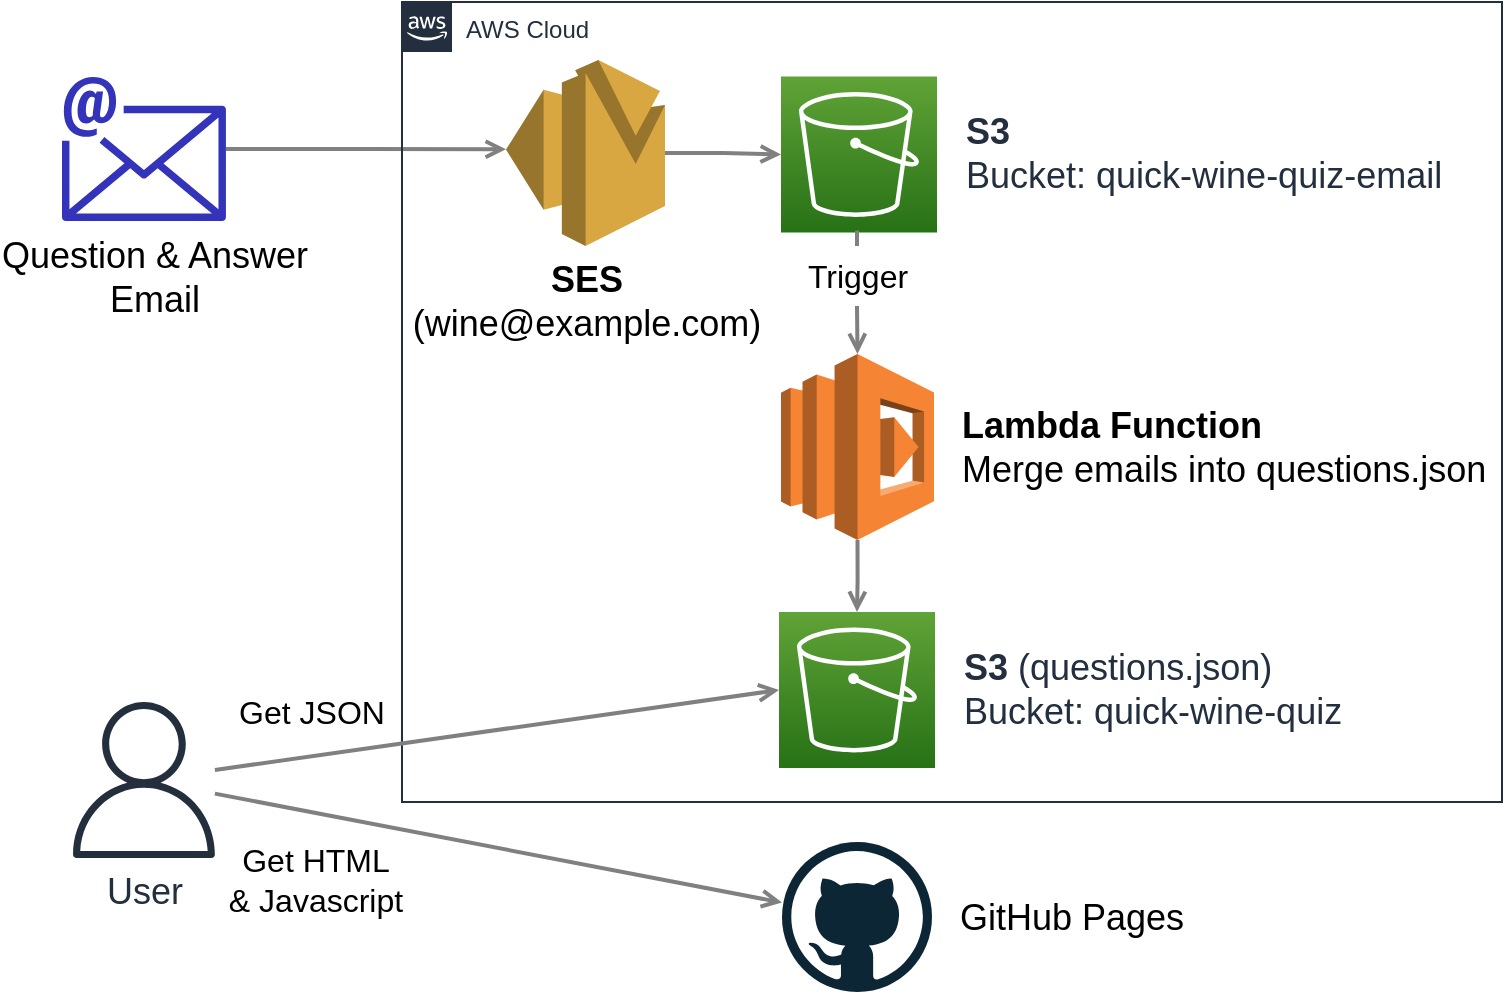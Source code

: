 <mxfile version="21.0.6" type="device"><diagram id="Ht1M8jgEwFfnCIfOTk4-" name="Page-1"><mxGraphModel dx="2074" dy="1155" grid="1" gridSize="10" guides="1" tooltips="1" connect="1" arrows="1" fold="1" page="1" pageScale="1" pageWidth="1169" pageHeight="827" math="0" shadow="0"><root><mxCell id="0"/><mxCell id="1" parent="0"/><mxCell id="UEzPUAAOIrF-is8g5C7q-233" style="edgeStyle=orthogonalEdgeStyle;rounded=0;orthogonalLoop=1;jettySize=auto;html=1;startArrow=none;startFill=0;endArrow=open;endFill=0;strokeColor=#808080;strokeWidth=2;entryX=0;entryY=0.48;entryDx=0;entryDy=0;entryPerimeter=0;" parent="1" source="UEzPUAAOIrF-is8g5C7q-210" target="K0QCK41EsSmqYXT6WE8Q-5" edge="1"><mxGeometry relative="1" as="geometry"/></mxCell><mxCell id="UEzPUAAOIrF-is8g5C7q-205" value="AWS Cloud" style="points=[[0,0],[0.25,0],[0.5,0],[0.75,0],[1,0],[1,0.25],[1,0.5],[1,0.75],[1,1],[0.75,1],[0.5,1],[0.25,1],[0,1],[0,0.75],[0,0.5],[0,0.25]];outlineConnect=0;gradientColor=none;html=1;whiteSpace=wrap;fontSize=12;fontStyle=0;shape=mxgraph.aws4.group;grIcon=mxgraph.aws4.group_aws_cloud_alt;strokeColor=#232F3E;fillColor=none;verticalAlign=top;align=left;spacingLeft=30;fontColor=#232F3E;dashed=0;labelBackgroundColor=#ffffff;container=1;pointerEvents=0;collapsible=0;recursiveResize=0;" parent="1" vertex="1"><mxGeometry x="250" y="80" width="550" height="400" as="geometry"/></mxCell><mxCell id="K0QCK41EsSmqYXT6WE8Q-1" value="User" style="sketch=0;outlineConnect=0;fontColor=#232F3E;gradientColor=none;fillColor=#232F3D;strokeColor=none;dashed=0;verticalLabelPosition=bottom;verticalAlign=top;align=center;html=1;fontSize=18;fontStyle=0;aspect=fixed;pointerEvents=1;shape=mxgraph.aws4.user;" vertex="1" parent="1"><mxGeometry x="81.98" y="430" width="78" height="78" as="geometry"/></mxCell><mxCell id="K0QCK41EsSmqYXT6WE8Q-2" value="&lt;b&gt;S3&lt;/b&gt;&lt;br style=&quot;font-size: 18px;&quot;&gt;Bucket: quick-wine-quiz-email" style="sketch=0;points=[[0,0,0],[0.25,0,0],[0.5,0,0],[0.75,0,0],[1,0,0],[0,1,0],[0.25,1,0],[0.5,1,0],[0.75,1,0],[1,1,0],[0,0.25,0],[0,0.5,0],[0,0.75,0],[1,0.25,0],[1,0.5,0],[1,0.75,0]];outlineConnect=0;fontColor=#232F3E;gradientColor=#60A337;gradientDirection=north;fillColor=#277116;strokeColor=#ffffff;dashed=0;verticalLabelPosition=middle;verticalAlign=middle;align=left;html=1;fontSize=18;fontStyle=0;aspect=fixed;shape=mxgraph.aws4.resourceIcon;resIcon=mxgraph.aws4.s3;labelPosition=right;spacingLeft=12;" vertex="1" parent="1"><mxGeometry x="439.5" y="117.25" width="78" height="78" as="geometry"/></mxCell><mxCell id="UEzPUAAOIrF-is8g5C7q-210" value="Question &amp;amp; Answer&lt;br&gt;Email" style="outlineConnect=0;fontColor=#000000;gradientColor=none;fillColor=#3334B9;strokeColor=none;dashed=0;verticalLabelPosition=bottom;verticalAlign=top;align=center;html=1;fontSize=18;fontStyle=0;aspect=fixed;pointerEvents=1;shape=mxgraph.aws4.email;labelBackgroundColor=#ffffff;spacingTop=0;labelPosition=center;spacingLeft=10;" parent="1" vertex="1"><mxGeometry x="80.0" y="117.25" width="81.96" height="72.5" as="geometry"/></mxCell><mxCell id="K0QCK41EsSmqYXT6WE8Q-5" value="&lt;b&gt;SES&lt;/b&gt;&lt;br&gt;(wine@example.com)" style="outlineConnect=0;dashed=0;verticalLabelPosition=bottom;verticalAlign=top;align=center;html=1;shape=mxgraph.aws3.ses;fillColor=#D9A741;gradientColor=none;fontColor=#000000;fontSize=18;" vertex="1" parent="1"><mxGeometry x="302" y="109" width="79.5" height="93" as="geometry"/></mxCell><mxCell id="K0QCK41EsSmqYXT6WE8Q-6" style="edgeStyle=orthogonalEdgeStyle;rounded=0;orthogonalLoop=1;jettySize=auto;html=1;startArrow=none;startFill=0;endArrow=open;endFill=0;strokeColor=#808080;strokeWidth=2;entryX=0;entryY=0.5;entryDx=0;entryDy=0;entryPerimeter=0;exitX=1;exitY=0.5;exitDx=0;exitDy=0;exitPerimeter=0;" edge="1" parent="1" source="K0QCK41EsSmqYXT6WE8Q-5" target="K0QCK41EsSmqYXT6WE8Q-2"><mxGeometry relative="1" as="geometry"><mxPoint x="450" y="80" as="sourcePoint"/><mxPoint x="330" y="164" as="targetPoint"/></mxGeometry></mxCell><mxCell id="K0QCK41EsSmqYXT6WE8Q-7" value="&lt;b&gt;S3&lt;/b&gt; (questions.json)&lt;br style=&quot;font-size: 18px;&quot;&gt;Bucket: quick-wine-quiz" style="sketch=0;points=[[0,0,0],[0.25,0,0],[0.5,0,0],[0.75,0,0],[1,0,0],[0,1,0],[0.25,1,0],[0.5,1,0],[0.75,1,0],[1,1,0],[0,0.25,0],[0,0.5,0],[0,0.75,0],[1,0.25,0],[1,0.5,0],[1,0.75,0]];outlineConnect=0;fontColor=#232F3E;gradientColor=#60A337;gradientDirection=north;fillColor=#277116;strokeColor=#ffffff;dashed=0;verticalLabelPosition=middle;verticalAlign=middle;align=left;html=1;fontSize=18;fontStyle=0;aspect=fixed;shape=mxgraph.aws4.resourceIcon;resIcon=mxgraph.aws4.s3;labelPosition=right;spacingLeft=12;" vertex="1" parent="1"><mxGeometry x="438.5" y="385" width="78" height="78" as="geometry"/></mxCell><mxCell id="K0QCK41EsSmqYXT6WE8Q-8" value="GitHub Pages" style="dashed=0;outlineConnect=0;html=1;align=left;labelPosition=right;verticalLabelPosition=middle;verticalAlign=middle;shape=mxgraph.weblogos.github;fontSize=18;spacingLeft=12;" vertex="1" parent="1"><mxGeometry x="440" y="500" width="75" height="75" as="geometry"/></mxCell><mxCell id="K0QCK41EsSmqYXT6WE8Q-9" value="&lt;font style=&quot;font-size: 18px;&quot;&gt;&lt;b&gt;Lambda Function&lt;br style=&quot;font-size: 18px;&quot;&gt;&lt;/b&gt;Merge emails into questions.json&lt;/font&gt;" style="outlineConnect=0;dashed=0;verticalLabelPosition=middle;verticalAlign=middle;align=left;html=1;shape=mxgraph.aws3.lambda;fillColor=#F58534;gradientColor=none;fontSize=18;labelPosition=right;spacingLeft=12;" vertex="1" parent="1"><mxGeometry x="439.5" y="256" width="76.5" height="93" as="geometry"/></mxCell><mxCell id="K0QCK41EsSmqYXT6WE8Q-13" style="edgeStyle=orthogonalEdgeStyle;rounded=0;orthogonalLoop=1;jettySize=auto;html=1;startArrow=none;startFill=0;endArrow=open;endFill=0;strokeColor=#808080;strokeWidth=2;entryX=0.5;entryY=0;entryDx=0;entryDy=0;entryPerimeter=0;exitX=0.5;exitY=1;exitDx=0;exitDy=0;exitPerimeter=0;" edge="1" parent="1" source="K0QCK41EsSmqYXT6WE8Q-10" target="K0QCK41EsSmqYXT6WE8Q-9"><mxGeometry relative="1" as="geometry"><mxPoint x="370" y="166" as="sourcePoint"/><mxPoint x="450" y="166" as="targetPoint"/></mxGeometry></mxCell><mxCell id="K0QCK41EsSmqYXT6WE8Q-14" style="edgeStyle=orthogonalEdgeStyle;rounded=0;orthogonalLoop=1;jettySize=auto;html=1;startArrow=none;startFill=0;endArrow=open;endFill=0;strokeColor=#808080;strokeWidth=2;exitX=0.5;exitY=1;exitDx=0;exitDy=0;exitPerimeter=0;" edge="1" parent="1" source="K0QCK41EsSmqYXT6WE8Q-9" target="K0QCK41EsSmqYXT6WE8Q-7"><mxGeometry relative="1" as="geometry"><mxPoint x="380" y="176" as="sourcePoint"/><mxPoint x="460" y="176" as="targetPoint"/></mxGeometry></mxCell><mxCell id="K0QCK41EsSmqYXT6WE8Q-15" value="" style="edgeStyle=orthogonalEdgeStyle;rounded=0;orthogonalLoop=1;jettySize=auto;html=1;startArrow=none;startFill=0;endArrow=none;endFill=0;strokeColor=#808080;strokeWidth=2;entryX=0.5;entryY=0;entryDx=0;entryDy=0;entryPerimeter=0;exitX=0.5;exitY=1;exitDx=0;exitDy=0;exitPerimeter=0;" edge="1" parent="1" source="K0QCK41EsSmqYXT6WE8Q-2" target="K0QCK41EsSmqYXT6WE8Q-10"><mxGeometry relative="1" as="geometry"><mxPoint x="479" y="195" as="sourcePoint"/><mxPoint x="478" y="247" as="targetPoint"/></mxGeometry></mxCell><mxCell id="K0QCK41EsSmqYXT6WE8Q-10" value="Trigger" style="text;html=1;strokeColor=none;fillColor=none;align=center;verticalAlign=middle;whiteSpace=wrap;rounded=0;fontSize=16;labelBackgroundColor=default;" vertex="1" parent="1"><mxGeometry x="447.5" y="202" width="60" height="30" as="geometry"/></mxCell><mxCell id="K0QCK41EsSmqYXT6WE8Q-16" style="rounded=0;orthogonalLoop=1;jettySize=auto;html=1;startArrow=none;startFill=0;endArrow=open;endFill=0;strokeColor=#808080;strokeWidth=2;entryX=0;entryY=0.5;entryDx=0;entryDy=0;entryPerimeter=0;" edge="1" parent="1" source="K0QCK41EsSmqYXT6WE8Q-1" target="K0QCK41EsSmqYXT6WE8Q-7"><mxGeometry relative="1" as="geometry"><mxPoint x="172" y="164" as="sourcePoint"/><mxPoint x="290" y="164" as="targetPoint"/></mxGeometry></mxCell><mxCell id="K0QCK41EsSmqYXT6WE8Q-17" style="rounded=0;orthogonalLoop=1;jettySize=auto;html=1;startArrow=none;startFill=0;endArrow=open;endFill=0;strokeColor=#808080;strokeWidth=2;" edge="1" parent="1" source="K0QCK41EsSmqYXT6WE8Q-1" target="K0QCK41EsSmqYXT6WE8Q-8"><mxGeometry relative="1" as="geometry"><mxPoint x="160" y="460" as="sourcePoint"/><mxPoint x="449" y="434" as="targetPoint"/></mxGeometry></mxCell><mxCell id="K0QCK41EsSmqYXT6WE8Q-19" value="Get HTML&lt;br&gt;&amp;amp; Javascript" style="text;html=1;strokeColor=none;fillColor=none;align=center;verticalAlign=middle;whiteSpace=wrap;rounded=0;fontSize=16;labelBackgroundColor=default;" vertex="1" parent="1"><mxGeometry x="161.98" y="504" width="90" height="30" as="geometry"/></mxCell><mxCell id="K0QCK41EsSmqYXT6WE8Q-18" value="Get JSON" style="text;html=1;strokeColor=none;fillColor=none;align=center;verticalAlign=middle;whiteSpace=wrap;rounded=0;fontSize=16;labelBackgroundColor=default;" vertex="1" parent="1"><mxGeometry x="159.98" y="420" width="90" height="30" as="geometry"/></mxCell></root></mxGraphModel></diagram></mxfile>